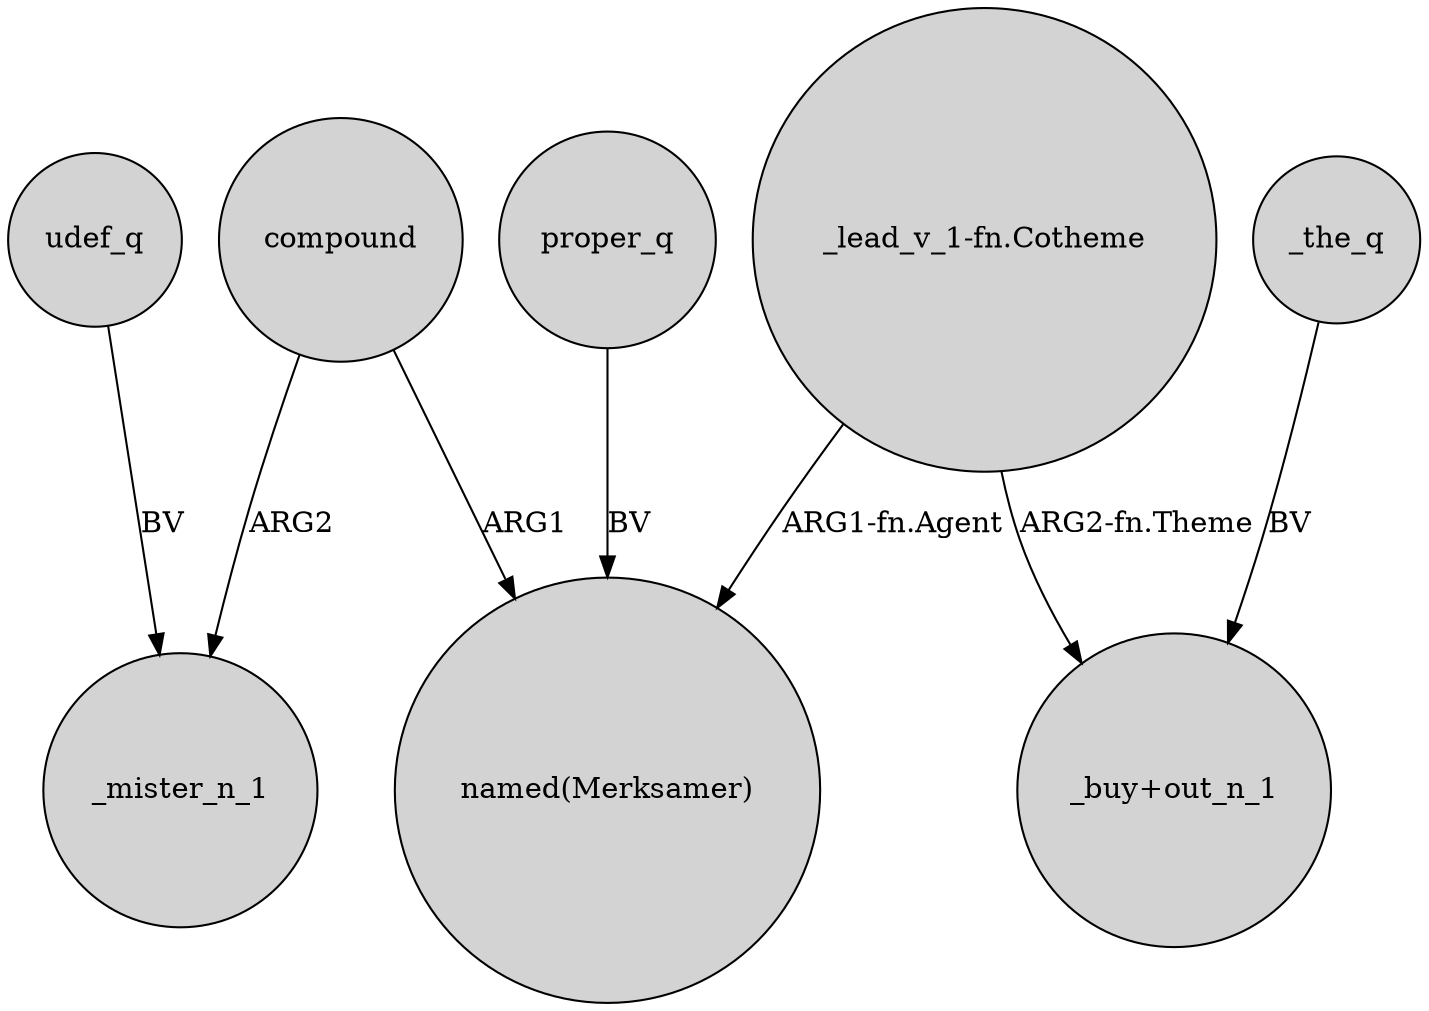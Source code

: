 digraph {
	node [shape=circle style=filled]
	proper_q -> "named(Merksamer)" [label=BV]
	_the_q -> "_buy+out_n_1" [label=BV]
	compound -> "named(Merksamer)" [label=ARG1]
	udef_q -> _mister_n_1 [label=BV]
	"_lead_v_1-fn.Cotheme" -> "named(Merksamer)" [label="ARG1-fn.Agent"]
	"_lead_v_1-fn.Cotheme" -> "_buy+out_n_1" [label="ARG2-fn.Theme"]
	compound -> _mister_n_1 [label=ARG2]
}
